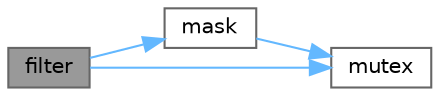 digraph "filter"
{
 // INTERACTIVE_SVG=YES
 // LATEX_PDF_SIZE
  bgcolor="transparent";
  edge [fontname=Helvetica,fontsize=10,labelfontname=Helvetica,labelfontsize=10];
  node [fontname=Helvetica,fontsize=10,shape=box,height=0.2,width=0.4];
  rankdir="LR";
  Node1 [label="filter",height=0.2,width=0.4,color="gray40", fillcolor="grey60", style="filled", fontcolor="black",tooltip=" "];
  Node1 -> Node2 [color="steelblue1",style="solid"];
  Node2 [label="mask",height=0.2,width=0.4,color="grey40", fillcolor="white", style="filled",URL="$classore_1_1data_1_1_log.html#a9b3a4c0dcdb635df501bf7690381131f",tooltip=" "];
  Node2 -> Node3 [color="steelblue1",style="solid"];
  Node3 [label="mutex",height=0.2,width=0.4,color="grey40", fillcolor="white", style="filled",URL="$classore_1_1data_1_1_log.html#a34bd0616cd8be189e8a064df92bcdab7",tooltip="mutex to acquire locks"];
  Node1 -> Node3 [color="steelblue1",style="solid"];
}
